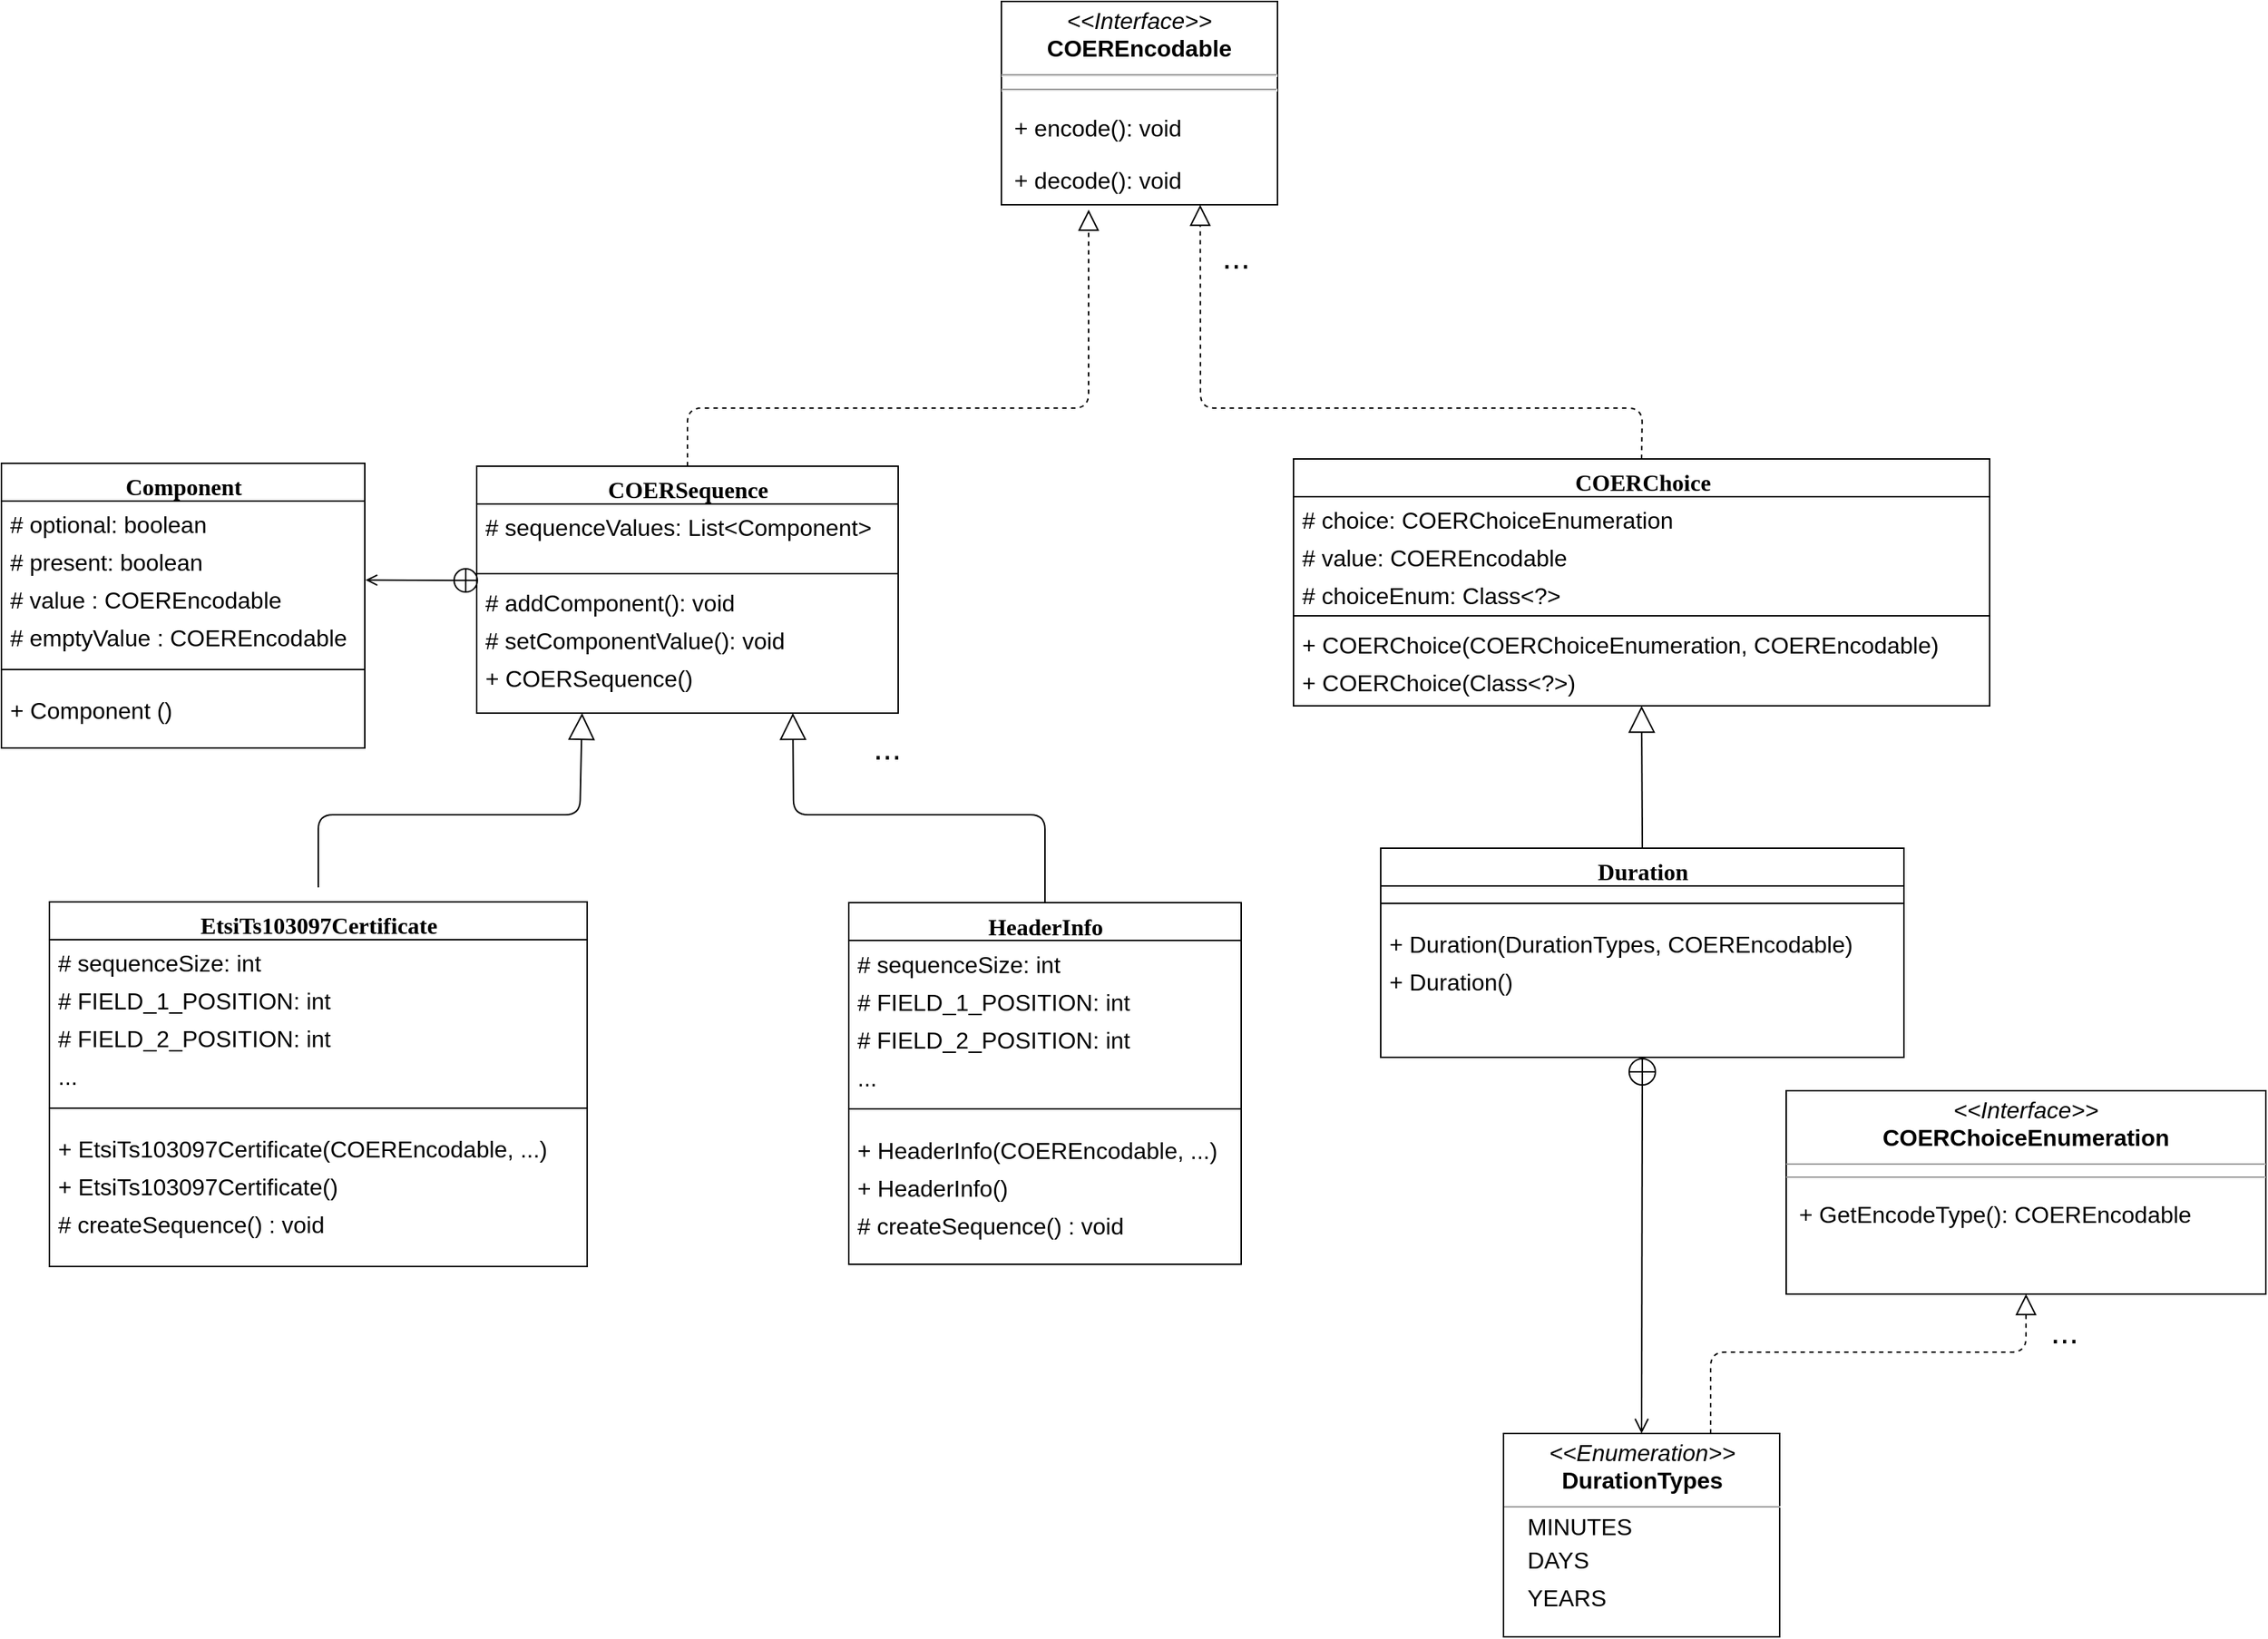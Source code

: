 <mxfile version="12.1.0" type="device" pages="1"><diagram name="Page-1" id="6133507b-19e7-1e82-6fc7-422aa6c4b21f"><mxGraphModel dx="1730" dy="958" grid="1" gridSize="10" guides="1" tooltips="1" connect="1" arrows="1" fold="1" page="1" pageScale="1" pageWidth="1100" pageHeight="850" background="#ffffff" math="0" shadow="0"><root><mxCell id="0"/><mxCell id="1" parent="0"/><mxCell id="235556782a83e6d0-1" value="&lt;font style=&quot;font-size: 16px&quot;&gt;COERChoice&lt;/font&gt;" style="swimlane;html=1;fontStyle=1;align=center;verticalAlign=top;childLayout=stackLayout;horizontal=1;startSize=26;horizontalStack=0;resizeParent=1;resizeLast=0;collapsible=1;marginBottom=0;swimlaneFillColor=#ffffff;rounded=0;shadow=0;comic=0;labelBackgroundColor=none;strokeColor=#000000;strokeWidth=1;fillColor=none;fontFamily=Verdana;fontSize=12;fontColor=#000000;" parent="1" vertex="1"><mxGeometry x="901" y="355" width="479" height="170" as="geometry"/></mxCell><mxCell id="235556782a83e6d0-2" value="&lt;font style=&quot;font-size: 16px&quot;&gt;# choice: COERChoiceEnumeration&lt;/font&gt;" style="text;html=1;strokeColor=none;fillColor=none;align=left;verticalAlign=top;spacingLeft=4;spacingRight=4;whiteSpace=wrap;overflow=hidden;rotatable=0;points=[[0,0.5],[1,0.5]];portConstraint=eastwest;" parent="235556782a83e6d0-1" vertex="1"><mxGeometry y="26" width="479" height="26" as="geometry"/></mxCell><mxCell id="235556782a83e6d0-3" value="&lt;font style=&quot;font-size: 16px&quot;&gt;# value: COEREncodable&lt;/font&gt;" style="text;html=1;strokeColor=none;fillColor=none;align=left;verticalAlign=top;spacingLeft=4;spacingRight=4;whiteSpace=wrap;overflow=hidden;rotatable=0;points=[[0,0.5],[1,0.5]];portConstraint=eastwest;" parent="235556782a83e6d0-1" vertex="1"><mxGeometry y="52" width="479" height="26" as="geometry"/></mxCell><mxCell id="235556782a83e6d0-5" value="&lt;font style=&quot;font-size: 16px&quot;&gt;# choiceEnum: Class&amp;lt;?&amp;gt;&lt;/font&gt;" style="text;html=1;strokeColor=none;fillColor=none;align=left;verticalAlign=top;spacingLeft=4;spacingRight=4;whiteSpace=wrap;overflow=hidden;rotatable=0;points=[[0,0.5],[1,0.5]];portConstraint=eastwest;" parent="235556782a83e6d0-1" vertex="1"><mxGeometry y="78" width="479" height="26" as="geometry"/></mxCell><mxCell id="235556782a83e6d0-6" value="" style="line;html=1;strokeWidth=1;fillColor=none;align=left;verticalAlign=middle;spacingTop=-1;spacingLeft=3;spacingRight=3;rotatable=0;labelPosition=right;points=[];portConstraint=eastwest;" parent="235556782a83e6d0-1" vertex="1"><mxGeometry y="104" width="479" height="8" as="geometry"/></mxCell><mxCell id="235556782a83e6d0-7" value="&lt;font style=&quot;font-size: 16px&quot;&gt;+ COERChoice(COERChoiceEnumeration, COEREncodable)&lt;/font&gt;" style="text;html=1;strokeColor=none;fillColor=none;align=left;verticalAlign=top;spacingLeft=4;spacingRight=4;whiteSpace=wrap;overflow=hidden;rotatable=0;points=[[0,0.5],[1,0.5]];portConstraint=eastwest;" parent="235556782a83e6d0-1" vertex="1"><mxGeometry y="112" width="479" height="26" as="geometry"/></mxCell><mxCell id="0uGh7bR0ClZkz17Lo9HR-106" value="&lt;font style=&quot;font-size: 16px&quot;&gt;+ COERChoice(Class&amp;lt;?&amp;gt;)&lt;/font&gt;" style="text;html=1;strokeColor=none;fillColor=none;align=left;verticalAlign=top;spacingLeft=4;spacingRight=4;whiteSpace=wrap;overflow=hidden;rotatable=0;points=[[0,0.5],[1,0.5]];portConstraint=eastwest;" parent="235556782a83e6d0-1" vertex="1"><mxGeometry y="138" width="479" height="26" as="geometry"/></mxCell><mxCell id="b94bc138ca980ef-1" value="&lt;p style=&quot;margin: 4px 0px 0px; text-align: center; font-size: 16px;&quot;&gt;&lt;font style=&quot;font-size: 16px;&quot;&gt;&lt;i style=&quot;font-size: 16px;&quot;&gt;&amp;lt;&amp;lt;Interface&amp;gt;&amp;gt;&lt;/i&gt;&lt;br style=&quot;font-size: 16px;&quot;&gt;&lt;b style=&quot;font-size: 16px;&quot;&gt;COEREncodable&lt;/b&gt;&lt;/font&gt;&lt;/p&gt;&lt;hr style=&quot;font-size: 16px;&quot;&gt;&lt;hr style=&quot;font-size: 16px;&quot;&gt;&lt;p style=&quot;font-size: 16px;&quot;&gt;&lt;font style=&quot;font-size: 16px;&quot;&gt;&amp;nbsp; + encode(): void&lt;/font&gt;&lt;/p&gt;&lt;p style=&quot;font-size: 16px;&quot;&gt;&lt;font style=&quot;font-size: 16px;&quot;&gt;&amp;nbsp; + decode(): void&lt;/font&gt;&lt;/p&gt;" style="verticalAlign=top;align=left;overflow=fill;fontSize=16;fontFamily=Helvetica;html=1;rounded=0;shadow=0;comic=0;labelBackgroundColor=none;strokeColor=#000000;strokeWidth=1;fillColor=#ffffff;" parent="1" vertex="1"><mxGeometry x="700" y="40" width="190" height="140" as="geometry"/></mxCell><mxCell id="0uGh7bR0ClZkz17Lo9HR-4" value="&lt;font style=&quot;font-size: 16px&quot;&gt;COERSequence&lt;/font&gt;" style="swimlane;html=1;fontStyle=1;align=center;verticalAlign=top;childLayout=stackLayout;horizontal=1;startSize=26;horizontalStack=0;resizeParent=1;resizeLast=0;collapsible=1;marginBottom=0;swimlaneFillColor=#ffffff;rounded=0;shadow=0;comic=0;labelBackgroundColor=none;strokeColor=#000000;strokeWidth=1;fillColor=none;fontFamily=Verdana;fontSize=12;fontColor=#000000;direction=east;" parent="1" vertex="1"><mxGeometry x="339" y="360" width="290" height="170" as="geometry"/></mxCell><mxCell id="0uGh7bR0ClZkz17Lo9HR-6" value="&lt;div style=&quot;font-size: 16px&quot;&gt;# sequenceValues: List&amp;lt;Component&amp;gt;&lt;/div&gt;&lt;div&gt;&lt;br&gt;&lt;/div&gt;" style="text;html=1;strokeColor=none;fillColor=none;align=left;verticalAlign=top;spacingLeft=4;spacingRight=4;whiteSpace=wrap;overflow=hidden;rotatable=0;points=[[0,0.5],[1,0.5]];portConstraint=eastwest;" parent="0uGh7bR0ClZkz17Lo9HR-4" vertex="1"><mxGeometry y="26" width="290" height="44" as="geometry"/></mxCell><mxCell id="0uGh7bR0ClZkz17Lo9HR-8" value="" style="line;html=1;strokeWidth=1;fillColor=none;align=left;verticalAlign=middle;spacingTop=-1;spacingLeft=3;spacingRight=3;rotatable=0;labelPosition=right;points=[];portConstraint=eastwest;" parent="0uGh7bR0ClZkz17Lo9HR-4" vertex="1"><mxGeometry y="70" width="290" height="8" as="geometry"/></mxCell><mxCell id="0uGh7bR0ClZkz17Lo9HR-9" value="&lt;font style=&quot;font-size: 16px&quot;&gt;# addComponent(): void&lt;/font&gt;" style="text;html=1;strokeColor=none;fillColor=none;align=left;verticalAlign=top;spacingLeft=4;spacingRight=4;whiteSpace=wrap;overflow=hidden;rotatable=0;points=[[0,0.5],[1,0.5]];portConstraint=eastwest;" parent="0uGh7bR0ClZkz17Lo9HR-4" vertex="1"><mxGeometry y="78" width="290" height="26" as="geometry"/></mxCell><mxCell id="0uGh7bR0ClZkz17Lo9HR-13" value="&lt;font style=&quot;font-size: 16px&quot;&gt;# setComponentValue(): void&lt;/font&gt;" style="text;html=1;strokeColor=none;fillColor=none;align=left;verticalAlign=top;spacingLeft=4;spacingRight=4;whiteSpace=wrap;overflow=hidden;rotatable=0;points=[[0,0.5],[1,0.5]];portConstraint=eastwest;" parent="0uGh7bR0ClZkz17Lo9HR-4" vertex="1"><mxGeometry y="104" width="290" height="26" as="geometry"/></mxCell><mxCell id="0uGh7bR0ClZkz17Lo9HR-18" value="&lt;font style=&quot;font-size: 16px&quot;&gt;+ COERSequence()&lt;/font&gt;" style="text;html=1;strokeColor=none;fillColor=none;align=left;verticalAlign=top;spacingLeft=4;spacingRight=4;whiteSpace=wrap;overflow=hidden;rotatable=0;points=[[0,0.5],[1,0.5]];portConstraint=eastwest;" parent="1" vertex="1"><mxGeometry x="339" y="490" width="220" height="30" as="geometry"/></mxCell><mxCell id="0uGh7bR0ClZkz17Lo9HR-28" value="" style="endArrow=open;startArrow=circlePlus;endFill=0;startFill=0;endSize=6;html=1;entryX=1.002;entryY=1.093;entryDx=0;entryDy=0;exitX=0.005;exitY=0.026;exitDx=0;exitDy=0;exitPerimeter=0;entryPerimeter=0;strokeWidth=1;startSize=7;" parent="1" target="0uGh7bR0ClZkz17Lo9HR-48" edge="1" source="0uGh7bR0ClZkz17Lo9HR-9"><mxGeometry width="160" relative="1" as="geometry"><mxPoint x="320" y="425.5" as="sourcePoint"/><mxPoint x="310" y="586.5" as="targetPoint"/><Array as="points"/></mxGeometry></mxCell><mxCell id="0uGh7bR0ClZkz17Lo9HR-30" value="" style="endArrow=block;dashed=1;endFill=0;endSize=12;html=1;entryX=0.316;entryY=1.024;entryDx=0;entryDy=0;entryPerimeter=0;exitX=0.5;exitY=0;exitDx=0;exitDy=0;" parent="1" target="b94bc138ca980ef-1" edge="1" source="0uGh7bR0ClZkz17Lo9HR-4"><mxGeometry width="160" relative="1" as="geometry"><mxPoint x="470" y="350" as="sourcePoint"/><mxPoint x="540" y="250" as="targetPoint"/><Array as="points"><mxPoint x="484" y="320"/><mxPoint x="760" y="320"/></Array></mxGeometry></mxCell><mxCell id="0uGh7bR0ClZkz17Lo9HR-31" value="" style="endArrow=block;dashed=1;endFill=0;endSize=12;html=1;entryX=0.72;entryY=1;entryDx=0;entryDy=0;entryPerimeter=0;exitX=0.5;exitY=0;exitDx=0;exitDy=0;" parent="1" source="235556782a83e6d0-1" target="b94bc138ca980ef-1" edge="1"><mxGeometry width="160" relative="1" as="geometry"><mxPoint x="770" y="340" as="sourcePoint"/><mxPoint x="597" y="180" as="targetPoint"/><Array as="points"><mxPoint x="1141" y="320"/><mxPoint x="837" y="320"/></Array></mxGeometry></mxCell><mxCell id="0uGh7bR0ClZkz17Lo9HR-46" value="&lt;font style=&quot;font-size: 16px&quot;&gt;Component&lt;/font&gt;" style="swimlane;html=1;fontStyle=1;align=center;verticalAlign=top;childLayout=stackLayout;horizontal=1;startSize=26;horizontalStack=0;resizeParent=1;resizeLast=0;collapsible=1;marginBottom=0;swimlaneFillColor=#ffffff;rounded=0;shadow=0;comic=0;labelBackgroundColor=none;strokeColor=#000000;strokeWidth=1;fillColor=none;fontFamily=Verdana;fontSize=12;fontColor=#000000;" parent="1" vertex="1"><mxGeometry x="12" y="358" width="250" height="196" as="geometry"/></mxCell><mxCell id="0uGh7bR0ClZkz17Lo9HR-47" value="&lt;font style=&quot;font-size: 16px&quot;&gt;# optional: boolean&lt;/font&gt;" style="text;html=1;strokeColor=none;fillColor=none;align=left;verticalAlign=top;spacingLeft=4;spacingRight=4;whiteSpace=wrap;overflow=hidden;rotatable=0;points=[[0,0.5],[1,0.5]];portConstraint=eastwest;" parent="0uGh7bR0ClZkz17Lo9HR-46" vertex="1"><mxGeometry y="26" width="250" height="26" as="geometry"/></mxCell><mxCell id="0uGh7bR0ClZkz17Lo9HR-48" value="&lt;font style=&quot;font-size: 16px&quot;&gt;# present: boolean&lt;/font&gt;" style="text;html=1;strokeColor=none;fillColor=none;align=left;verticalAlign=top;spacingLeft=4;spacingRight=4;whiteSpace=wrap;overflow=hidden;rotatable=0;points=[[0,0.5],[1,0.5]];portConstraint=eastwest;" parent="0uGh7bR0ClZkz17Lo9HR-46" vertex="1"><mxGeometry y="52" width="250" height="26" as="geometry"/></mxCell><mxCell id="0uGh7bR0ClZkz17Lo9HR-49" value="&lt;font style=&quot;font-size: 16px&quot;&gt;# value : COEREncodable&lt;/font&gt;" style="text;html=1;strokeColor=none;fillColor=none;align=left;verticalAlign=top;spacingLeft=4;spacingRight=4;whiteSpace=wrap;overflow=hidden;rotatable=0;points=[[0,0.5],[1,0.5]];portConstraint=eastwest;" parent="0uGh7bR0ClZkz17Lo9HR-46" vertex="1"><mxGeometry y="78" width="250" height="26" as="geometry"/></mxCell><mxCell id="0uGh7bR0ClZkz17Lo9HR-52" value="&lt;font style=&quot;font-size: 16px&quot;&gt;# emptyValue : COEREncodable&lt;/font&gt;" style="text;html=1;strokeColor=none;fillColor=none;align=left;verticalAlign=top;spacingLeft=4;spacingRight=4;whiteSpace=wrap;overflow=hidden;rotatable=0;points=[[0,0.5],[1,0.5]];portConstraint=eastwest;" parent="0uGh7bR0ClZkz17Lo9HR-46" vertex="1"><mxGeometry y="104" width="250" height="26" as="geometry"/></mxCell><mxCell id="0uGh7bR0ClZkz17Lo9HR-93" value="" style="line;html=1;strokeWidth=1;fillColor=none;align=left;verticalAlign=middle;spacingTop=-1;spacingLeft=3;spacingRight=3;rotatable=0;labelPosition=right;points=[];portConstraint=eastwest;" parent="0uGh7bR0ClZkz17Lo9HR-46" vertex="1"><mxGeometry y="130" width="250" height="24" as="geometry"/></mxCell><mxCell id="0uGh7bR0ClZkz17Lo9HR-94" value="&lt;font style=&quot;font-size: 16px&quot;&gt;+ Component ()&lt;/font&gt;" style="text;html=1;strokeColor=none;fillColor=none;align=left;verticalAlign=top;spacingLeft=4;spacingRight=4;whiteSpace=wrap;overflow=hidden;rotatable=0;points=[[0,0.5],[1,0.5]];portConstraint=eastwest;" parent="0uGh7bR0ClZkz17Lo9HR-46" vertex="1"><mxGeometry y="154" width="250" height="26" as="geometry"/></mxCell><mxCell id="0uGh7bR0ClZkz17Lo9HR-53" value="&lt;font style=&quot;font-size: 16px&quot;&gt;EtsiTs103097Certificate&lt;/font&gt;" style="swimlane;html=1;fontStyle=1;align=center;verticalAlign=top;childLayout=stackLayout;horizontal=1;startSize=26;horizontalStack=0;resizeParent=1;resizeLast=0;collapsible=1;marginBottom=0;swimlaneFillColor=#ffffff;rounded=0;shadow=0;comic=0;labelBackgroundColor=none;strokeColor=#000000;strokeWidth=1;fillColor=none;fontFamily=Verdana;fontSize=12;fontColor=#000000;" parent="1" vertex="1"><mxGeometry x="45" y="660" width="370" height="251" as="geometry"/></mxCell><mxCell id="0uGh7bR0ClZkz17Lo9HR-54" value="&lt;font style=&quot;font-size: 16px&quot;&gt;# sequenceSize: int&lt;/font&gt;" style="text;html=1;strokeColor=none;fillColor=none;align=left;verticalAlign=top;spacingLeft=4;spacingRight=4;whiteSpace=wrap;overflow=hidden;rotatable=0;points=[[0,0.5],[1,0.5]];portConstraint=eastwest;" parent="0uGh7bR0ClZkz17Lo9HR-53" vertex="1"><mxGeometry y="26" width="370" height="26" as="geometry"/></mxCell><mxCell id="0uGh7bR0ClZkz17Lo9HR-55" value="&lt;font style=&quot;font-size: 16px&quot;&gt;# FIELD_1_POSITION: int&lt;/font&gt;" style="text;html=1;strokeColor=none;fillColor=none;align=left;verticalAlign=top;spacingLeft=4;spacingRight=4;whiteSpace=wrap;overflow=hidden;rotatable=0;points=[[0,0.5],[1,0.5]];portConstraint=eastwest;" parent="0uGh7bR0ClZkz17Lo9HR-53" vertex="1"><mxGeometry y="52" width="370" height="26" as="geometry"/></mxCell><mxCell id="0uGh7bR0ClZkz17Lo9HR-76" value="&lt;font style=&quot;font-size: 16px&quot;&gt;# FIELD_2_POSITION: int&lt;/font&gt;" style="text;html=1;strokeColor=none;fillColor=none;align=left;verticalAlign=top;spacingLeft=4;spacingRight=4;whiteSpace=wrap;overflow=hidden;rotatable=0;points=[[0,0.5],[1,0.5]];portConstraint=eastwest;" parent="0uGh7bR0ClZkz17Lo9HR-53" vertex="1"><mxGeometry y="78" width="370" height="26" as="geometry"/></mxCell><mxCell id="0uGh7bR0ClZkz17Lo9HR-77" value="&lt;font style=&quot;font-size: 16px&quot;&gt;...&lt;/font&gt;" style="text;html=1;strokeColor=none;fillColor=none;align=left;verticalAlign=top;spacingLeft=4;spacingRight=4;whiteSpace=wrap;overflow=hidden;rotatable=0;points=[[0,0.5],[1,0.5]];portConstraint=eastwest;" parent="0uGh7bR0ClZkz17Lo9HR-53" vertex="1"><mxGeometry y="104" width="370" height="26" as="geometry"/></mxCell><mxCell id="0uGh7bR0ClZkz17Lo9HR-57" value="" style="line;html=1;strokeWidth=1;fillColor=none;align=left;verticalAlign=middle;spacingTop=-1;spacingLeft=3;spacingRight=3;rotatable=0;labelPosition=right;points=[];portConstraint=eastwest;" parent="0uGh7bR0ClZkz17Lo9HR-53" vertex="1"><mxGeometry y="130" width="370" height="24" as="geometry"/></mxCell><mxCell id="0uGh7bR0ClZkz17Lo9HR-58" value="&lt;font style=&quot;font-size: 16px&quot;&gt;+ EtsiTs103097Certificate(COEREncodable, ...)&lt;/font&gt;" style="text;html=1;strokeColor=none;fillColor=none;align=left;verticalAlign=top;spacingLeft=4;spacingRight=4;whiteSpace=wrap;overflow=hidden;rotatable=0;points=[[0,0.5],[1,0.5]];portConstraint=eastwest;" parent="0uGh7bR0ClZkz17Lo9HR-53" vertex="1"><mxGeometry y="154" width="370" height="26" as="geometry"/></mxCell><mxCell id="0uGh7bR0ClZkz17Lo9HR-75" value="&lt;font style=&quot;font-size: 16px&quot;&gt;+ EtsiTs103097Certificate()&lt;/font&gt;" style="text;html=1;strokeColor=none;fillColor=none;align=left;verticalAlign=top;spacingLeft=4;spacingRight=4;whiteSpace=wrap;overflow=hidden;rotatable=0;points=[[0,0.5],[1,0.5]];portConstraint=eastwest;" parent="0uGh7bR0ClZkz17Lo9HR-53" vertex="1"><mxGeometry y="180" width="370" height="26" as="geometry"/></mxCell><mxCell id="0uGh7bR0ClZkz17Lo9HR-90" value="&lt;font style=&quot;font-size: 16px&quot;&gt;# createSequence() : void&lt;/font&gt;" style="text;html=1;strokeColor=none;fillColor=none;align=left;verticalAlign=top;spacingLeft=4;spacingRight=4;whiteSpace=wrap;overflow=hidden;rotatable=0;points=[[0,0.5],[1,0.5]];portConstraint=eastwest;" parent="0uGh7bR0ClZkz17Lo9HR-53" vertex="1"><mxGeometry y="206" width="370" height="26" as="geometry"/></mxCell><mxCell id="0uGh7bR0ClZkz17Lo9HR-72" value="" style="endArrow=block;endSize=16;endFill=0;html=1;entryX=0.25;entryY=1;entryDx=0;entryDy=0;" parent="1" edge="1" target="0uGh7bR0ClZkz17Lo9HR-4"><mxGeometry width="160" relative="1" as="geometry"><mxPoint x="230" y="650" as="sourcePoint"/><mxPoint x="445" y="529" as="targetPoint"/><Array as="points"><mxPoint x="230" y="600"/><mxPoint x="410" y="600"/></Array></mxGeometry></mxCell><mxCell id="0uGh7bR0ClZkz17Lo9HR-73" value="" style="endArrow=block;endSize=16;endFill=0;html=1;exitX=0.5;exitY=0;exitDx=0;exitDy=0;entryX=0.75;entryY=1;entryDx=0;entryDy=0;" parent="1" source="0uGh7bR0ClZkz17Lo9HR-79" edge="1" target="0uGh7bR0ClZkz17Lo9HR-4"><mxGeometry width="160" relative="1" as="geometry"><mxPoint x="769.724" y="641.31" as="sourcePoint"/><mxPoint x="505" y="530" as="targetPoint"/><Array as="points"><mxPoint x="730" y="600"/><mxPoint x="557" y="600"/></Array></mxGeometry></mxCell><mxCell id="0uGh7bR0ClZkz17Lo9HR-79" value="&lt;font style=&quot;font-size: 16px&quot;&gt;HeaderInfo&lt;/font&gt;" style="swimlane;html=1;fontStyle=1;align=center;verticalAlign=top;childLayout=stackLayout;horizontal=1;startSize=26;horizontalStack=0;resizeParent=1;resizeLast=0;collapsible=1;marginBottom=0;swimlaneFillColor=#ffffff;rounded=0;shadow=0;comic=0;labelBackgroundColor=none;strokeColor=#000000;strokeWidth=1;fillColor=none;fontFamily=Verdana;fontSize=12;fontColor=#000000;" parent="1" vertex="1"><mxGeometry x="595" y="660.5" width="270" height="249" as="geometry"/></mxCell><mxCell id="0uGh7bR0ClZkz17Lo9HR-80" value="&lt;font style=&quot;font-size: 16px&quot;&gt;# sequenceSize: int&lt;/font&gt;" style="text;html=1;strokeColor=none;fillColor=none;align=left;verticalAlign=top;spacingLeft=4;spacingRight=4;whiteSpace=wrap;overflow=hidden;rotatable=0;points=[[0,0.5],[1,0.5]];portConstraint=eastwest;" parent="0uGh7bR0ClZkz17Lo9HR-79" vertex="1"><mxGeometry y="26" width="270" height="26" as="geometry"/></mxCell><mxCell id="0uGh7bR0ClZkz17Lo9HR-81" value="&lt;font style=&quot;font-size: 16px&quot;&gt;# FIELD_1_POSITION: int&lt;/font&gt;" style="text;html=1;strokeColor=none;fillColor=none;align=left;verticalAlign=top;spacingLeft=4;spacingRight=4;whiteSpace=wrap;overflow=hidden;rotatable=0;points=[[0,0.5],[1,0.5]];portConstraint=eastwest;" parent="0uGh7bR0ClZkz17Lo9HR-79" vertex="1"><mxGeometry y="52" width="270" height="26" as="geometry"/></mxCell><mxCell id="0uGh7bR0ClZkz17Lo9HR-82" value="&lt;font style=&quot;font-size: 16px&quot;&gt;# FIELD_2_POSITION: int&lt;/font&gt;" style="text;html=1;strokeColor=none;fillColor=none;align=left;verticalAlign=top;spacingLeft=4;spacingRight=4;whiteSpace=wrap;overflow=hidden;rotatable=0;points=[[0,0.5],[1,0.5]];portConstraint=eastwest;" parent="0uGh7bR0ClZkz17Lo9HR-79" vertex="1"><mxGeometry y="78" width="270" height="26" as="geometry"/></mxCell><mxCell id="0uGh7bR0ClZkz17Lo9HR-83" value="&lt;font style=&quot;font-size: 16px&quot;&gt;...&lt;/font&gt;" style="text;html=1;strokeColor=none;fillColor=none;align=left;verticalAlign=top;spacingLeft=4;spacingRight=4;whiteSpace=wrap;overflow=hidden;rotatable=0;points=[[0,0.5],[1,0.5]];portConstraint=eastwest;" parent="0uGh7bR0ClZkz17Lo9HR-79" vertex="1"><mxGeometry y="104" width="270" height="26" as="geometry"/></mxCell><mxCell id="0uGh7bR0ClZkz17Lo9HR-84" value="" style="line;html=1;strokeWidth=1;fillColor=none;align=left;verticalAlign=middle;spacingTop=-1;spacingLeft=3;spacingRight=3;rotatable=0;labelPosition=right;points=[];portConstraint=eastwest;" parent="0uGh7bR0ClZkz17Lo9HR-79" vertex="1"><mxGeometry y="130" width="270" height="24" as="geometry"/></mxCell><mxCell id="0uGh7bR0ClZkz17Lo9HR-85" value="&lt;font style=&quot;font-size: 16px&quot;&gt;+ HeaderInfo(COEREncodable, ...)&lt;/font&gt;" style="text;html=1;strokeColor=none;fillColor=none;align=left;verticalAlign=top;spacingLeft=4;spacingRight=4;whiteSpace=wrap;overflow=hidden;rotatable=0;points=[[0,0.5],[1,0.5]];portConstraint=eastwest;" parent="0uGh7bR0ClZkz17Lo9HR-79" vertex="1"><mxGeometry y="154" width="270" height="26" as="geometry"/></mxCell><mxCell id="0uGh7bR0ClZkz17Lo9HR-86" value="&lt;font style=&quot;font-size: 16px&quot;&gt;+ HeaderInfo()&lt;/font&gt;" style="text;html=1;strokeColor=none;fillColor=none;align=left;verticalAlign=top;spacingLeft=4;spacingRight=4;whiteSpace=wrap;overflow=hidden;rotatable=0;points=[[0,0.5],[1,0.5]];portConstraint=eastwest;" parent="0uGh7bR0ClZkz17Lo9HR-79" vertex="1"><mxGeometry y="180" width="270" height="26" as="geometry"/></mxCell><mxCell id="0uGh7bR0ClZkz17Lo9HR-136" value="&lt;font style=&quot;font-size: 16px&quot;&gt;# createSequence() : void&lt;/font&gt;" style="text;html=1;strokeColor=none;fillColor=none;align=left;verticalAlign=top;spacingLeft=4;spacingRight=4;whiteSpace=wrap;overflow=hidden;rotatable=0;points=[[0,0.5],[1,0.5]];portConstraint=eastwest;" parent="0uGh7bR0ClZkz17Lo9HR-79" vertex="1"><mxGeometry y="206" width="270" height="26" as="geometry"/></mxCell><mxCell id="0uGh7bR0ClZkz17Lo9HR-95" value="&lt;font style=&quot;font-size: 23px&quot;&gt;...&lt;/font&gt;" style="text;html=1;resizable=0;points=[];autosize=1;align=left;verticalAlign=top;spacingTop=-4;" parent="1" vertex="1"><mxGeometry x="610" y="538" width="30" height="20" as="geometry"/></mxCell><mxCell id="0uGh7bR0ClZkz17Lo9HR-97" value="&lt;font style=&quot;font-size: 16px&quot;&gt;Duration&lt;/font&gt;" style="swimlane;html=1;fontStyle=1;align=center;verticalAlign=top;childLayout=stackLayout;horizontal=1;startSize=26;horizontalStack=0;resizeParent=1;resizeLast=0;collapsible=1;marginBottom=0;swimlaneFillColor=#ffffff;rounded=0;shadow=0;comic=0;labelBackgroundColor=none;strokeColor=#000000;strokeWidth=1;fillColor=none;fontFamily=Verdana;fontSize=12;fontColor=#000000;" parent="1" vertex="1"><mxGeometry x="961" y="623" width="360" height="144" as="geometry"/></mxCell><mxCell id="0uGh7bR0ClZkz17Lo9HR-102" value="" style="line;html=1;strokeWidth=1;fillColor=none;align=left;verticalAlign=middle;spacingTop=-1;spacingLeft=3;spacingRight=3;rotatable=0;labelPosition=right;points=[];portConstraint=eastwest;" parent="0uGh7bR0ClZkz17Lo9HR-97" vertex="1"><mxGeometry y="26" width="360" height="24" as="geometry"/></mxCell><mxCell id="0uGh7bR0ClZkz17Lo9HR-103" value="&lt;font style=&quot;font-size: 16px&quot;&gt;+ Duration(DurationTypes, COEREncodable)&lt;/font&gt;" style="text;html=1;strokeColor=none;fillColor=none;align=left;verticalAlign=top;spacingLeft=4;spacingRight=4;whiteSpace=wrap;overflow=hidden;rotatable=0;points=[[0,0.5],[1,0.5]];portConstraint=eastwest;" parent="0uGh7bR0ClZkz17Lo9HR-97" vertex="1"><mxGeometry y="50" width="360" height="26" as="geometry"/></mxCell><mxCell id="0uGh7bR0ClZkz17Lo9HR-104" value="&lt;font style=&quot;font-size: 16px&quot;&gt;+ Duration()&lt;/font&gt;" style="text;html=1;strokeColor=none;fillColor=none;align=left;verticalAlign=top;spacingLeft=4;spacingRight=4;whiteSpace=wrap;overflow=hidden;rotatable=0;points=[[0,0.5],[1,0.5]];portConstraint=eastwest;" parent="0uGh7bR0ClZkz17Lo9HR-97" vertex="1"><mxGeometry y="76" width="360" height="26" as="geometry"/></mxCell><mxCell id="0uGh7bR0ClZkz17Lo9HR-109" value="&lt;p style=&quot;margin: 4px 0px 0px ; text-align: center ; font-size: 16px&quot;&gt;&lt;font style=&quot;font-size: 16px&quot;&gt;&lt;i&gt;&amp;lt;&amp;lt;Interface&amp;gt;&amp;gt;&lt;/i&gt;&lt;br&gt;&lt;b&gt;COERChoiceEnumeration&lt;/b&gt;&lt;/font&gt;&lt;/p&gt;&lt;hr style=&quot;font-size: 16px&quot; size=&quot;1&quot;&gt;&lt;hr style=&quot;font-size: 16px&quot; size=&quot;1&quot;&gt;&lt;p style=&quot;font-size: 16px&quot;&gt;&lt;font style=&quot;font-size: 16px&quot;&gt;&amp;nbsp; + GetEncodeType(): COEREncodable&lt;/font&gt;&lt;/p&gt;&lt;p style=&quot;font-size: 16px&quot;&gt;&lt;font style=&quot;font-size: 16px&quot;&gt;&lt;br&gt;&lt;/font&gt;&lt;/p&gt;" style="verticalAlign=top;align=left;overflow=fill;fontSize=12;fontFamily=Helvetica;html=1;rounded=0;shadow=0;comic=0;labelBackgroundColor=none;strokeColor=#000000;strokeWidth=1;fillColor=#ffffff;" parent="1" vertex="1"><mxGeometry x="1240" y="790" width="330" height="140" as="geometry"/></mxCell><mxCell id="0uGh7bR0ClZkz17Lo9HR-119" value="" style="group" parent="1" vertex="1" connectable="0"><mxGeometry x="1045.5" y="1026" width="220" height="140" as="geometry"/></mxCell><mxCell id="0uGh7bR0ClZkz17Lo9HR-117" value="&lt;p style=&quot;margin: 4px 0px 0px ; text-align: center ; font-size: 16px&quot;&gt;&lt;font style=&quot;font-size: 16px&quot;&gt;&lt;i&gt;&amp;lt;&amp;lt;Enumeration&amp;gt;&amp;gt;&lt;/i&gt;&lt;br&gt;&lt;b&gt;DurationTypes&lt;/b&gt;&lt;/font&gt;&lt;/p&gt;&lt;hr style=&quot;font-size: 16px&quot; size=&quot;1&quot;&gt;&lt;p style=&quot;margin: 0px 0px 0px 4px ; font-size: 16px&quot;&gt;&lt;font style=&quot;font-size: 16px&quot;&gt;&lt;br&gt;&lt;/font&gt;&lt;/p&gt;" style="verticalAlign=top;align=left;overflow=fill;fontSize=12;fontFamily=Helvetica;html=1;" parent="0uGh7bR0ClZkz17Lo9HR-119" vertex="1"><mxGeometry width="190" height="140" as="geometry"/></mxCell><mxCell id="0uGh7bR0ClZkz17Lo9HR-118" value="" style="group" parent="0uGh7bR0ClZkz17Lo9HR-119" vertex="1" connectable="0"><mxGeometry y="4" width="220" height="120" as="geometry"/></mxCell><mxCell id="0uGh7bR0ClZkz17Lo9HR-115" value="" style="group" parent="0uGh7bR0ClZkz17Lo9HR-118" vertex="1" connectable="0"><mxGeometry width="220" height="120" as="geometry"/></mxCell><mxCell id="0uGh7bR0ClZkz17Lo9HR-112" value="&lt;font style=&quot;font-size: 16px&quot;&gt;MINUTES&lt;/font&gt;" style="text;html=1;strokeColor=none;fillColor=none;align=left;verticalAlign=top;spacingLeft=4;spacingRight=4;whiteSpace=wrap;overflow=hidden;rotatable=0;points=[[0,0.5],[1,0.5]];portConstraint=eastwest;" parent="0uGh7bR0ClZkz17Lo9HR-115" vertex="1"><mxGeometry x="10" y="44" width="210" height="26" as="geometry"/></mxCell><mxCell id="0uGh7bR0ClZkz17Lo9HR-113" value="&lt;font style=&quot;font-size: 16px&quot;&gt;DAYS&lt;/font&gt;" style="text;html=1;strokeColor=none;fillColor=none;align=left;verticalAlign=top;spacingLeft=4;spacingRight=4;whiteSpace=wrap;overflow=hidden;rotatable=0;points=[[0,0.5],[1,0.5]];portConstraint=eastwest;" parent="0uGh7bR0ClZkz17Lo9HR-115" vertex="1"><mxGeometry x="10" y="67" width="210" height="26" as="geometry"/></mxCell><mxCell id="0uGh7bR0ClZkz17Lo9HR-114" value="&lt;font style=&quot;font-size: 16px&quot;&gt;YEARS&lt;/font&gt;" style="text;html=1;strokeColor=none;fillColor=none;align=left;verticalAlign=top;spacingLeft=4;spacingRight=4;whiteSpace=wrap;overflow=hidden;rotatable=0;points=[[0,0.5],[1,0.5]];portConstraint=eastwest;" parent="0uGh7bR0ClZkz17Lo9HR-115" vertex="1"><mxGeometry x="10" y="93" width="210" height="26" as="geometry"/></mxCell><mxCell id="0uGh7bR0ClZkz17Lo9HR-120" value="&lt;font style=&quot;font-size: 23px&quot;&gt;...&lt;/font&gt;" style="text;html=1;resizable=0;points=[];autosize=1;align=left;verticalAlign=top;spacingTop=-4;" parent="1" vertex="1"><mxGeometry x="850" y="200" width="30" height="20" as="geometry"/></mxCell><mxCell id="0uGh7bR0ClZkz17Lo9HR-121" value="" style="endArrow=block;endSize=16;endFill=0;html=1;exitX=0.5;exitY=0;exitDx=0;exitDy=0;entryX=0.5;entryY=1;entryDx=0;entryDy=0;" parent="1" source="0uGh7bR0ClZkz17Lo9HR-97" target="235556782a83e6d0-1" edge="1"><mxGeometry width="160" relative="1" as="geometry"><mxPoint x="330.357" y="651.714" as="sourcePoint"/><mxPoint x="330.5" y="539" as="targetPoint"/><Array as="points"/></mxGeometry></mxCell><mxCell id="0uGh7bR0ClZkz17Lo9HR-129" value="" style="endArrow=open;startArrow=circlePlus;endFill=0;startFill=0;endSize=8;html=1;exitX=0.5;exitY=1;exitDx=0;exitDy=0;entryX=0.5;entryY=0;entryDx=0;entryDy=0;startSize=8;" parent="1" source="0uGh7bR0ClZkz17Lo9HR-97" target="0uGh7bR0ClZkz17Lo9HR-117" edge="1"><mxGeometry width="160" relative="1" as="geometry"><mxPoint x="1000.5" y="1160" as="sourcePoint"/><mxPoint x="1160.5" y="1160" as="targetPoint"/></mxGeometry></mxCell><mxCell id="0uGh7bR0ClZkz17Lo9HR-130" value="" style="endArrow=block;dashed=1;endFill=0;endSize=12;html=1;entryX=0.5;entryY=1;entryDx=0;entryDy=0;exitX=0.75;exitY=0;exitDx=0;exitDy=0;" parent="1" source="0uGh7bR0ClZkz17Lo9HR-117" target="0uGh7bR0ClZkz17Lo9HR-109" edge="1"><mxGeometry width="160" relative="1" as="geometry"><mxPoint x="1360.5" y="990" as="sourcePoint"/><mxPoint x="1520.5" y="990" as="targetPoint"/><Array as="points"><mxPoint x="1188" y="970"/><mxPoint x="1405" y="970"/></Array></mxGeometry></mxCell><mxCell id="0uGh7bR0ClZkz17Lo9HR-134" value="&lt;font style=&quot;font-size: 23px&quot;&gt;...&lt;/font&gt;" style="text;html=1;resizable=0;points=[];autosize=1;align=left;verticalAlign=top;spacingTop=-4;" parent="1" vertex="1"><mxGeometry x="1420" y="940" width="30" height="20" as="geometry"/></mxCell></root></mxGraphModel></diagram></mxfile>